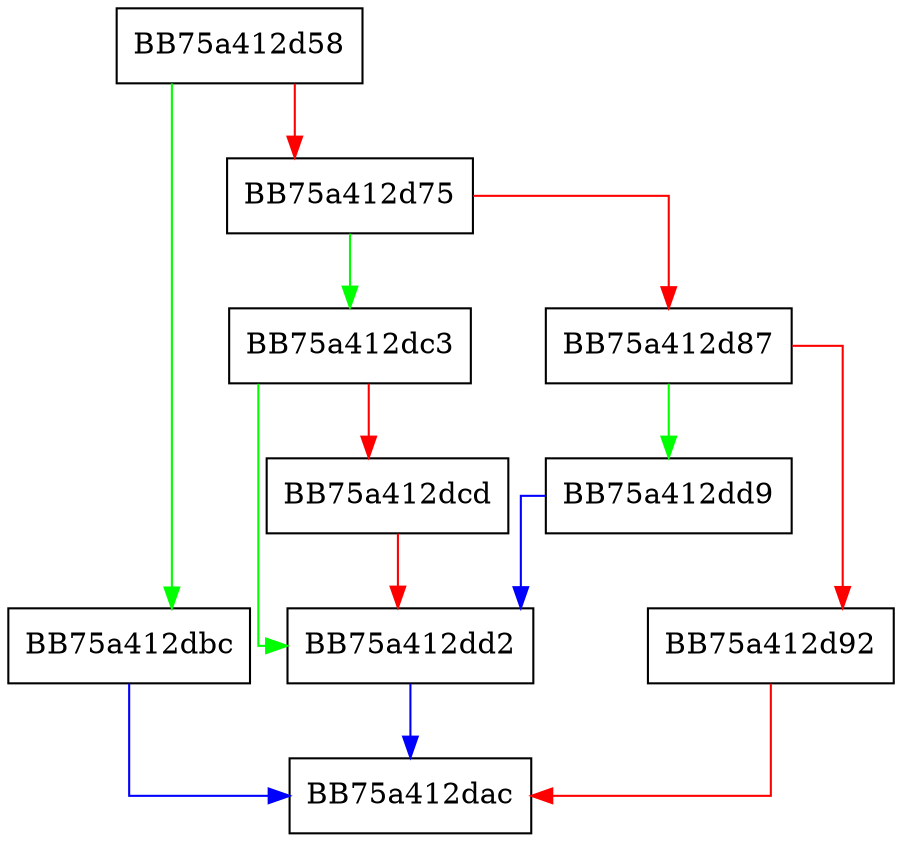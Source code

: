 digraph FindInCache {
  node [shape="box"];
  graph [splines=ortho];
  BB75a412d58 -> BB75a412dbc [color="green"];
  BB75a412d58 -> BB75a412d75 [color="red"];
  BB75a412d75 -> BB75a412dc3 [color="green"];
  BB75a412d75 -> BB75a412d87 [color="red"];
  BB75a412d87 -> BB75a412dd9 [color="green"];
  BB75a412d87 -> BB75a412d92 [color="red"];
  BB75a412d92 -> BB75a412dac [color="red"];
  BB75a412dbc -> BB75a412dac [color="blue"];
  BB75a412dc3 -> BB75a412dd2 [color="green"];
  BB75a412dc3 -> BB75a412dcd [color="red"];
  BB75a412dcd -> BB75a412dd2 [color="red"];
  BB75a412dd2 -> BB75a412dac [color="blue"];
  BB75a412dd9 -> BB75a412dd2 [color="blue"];
}